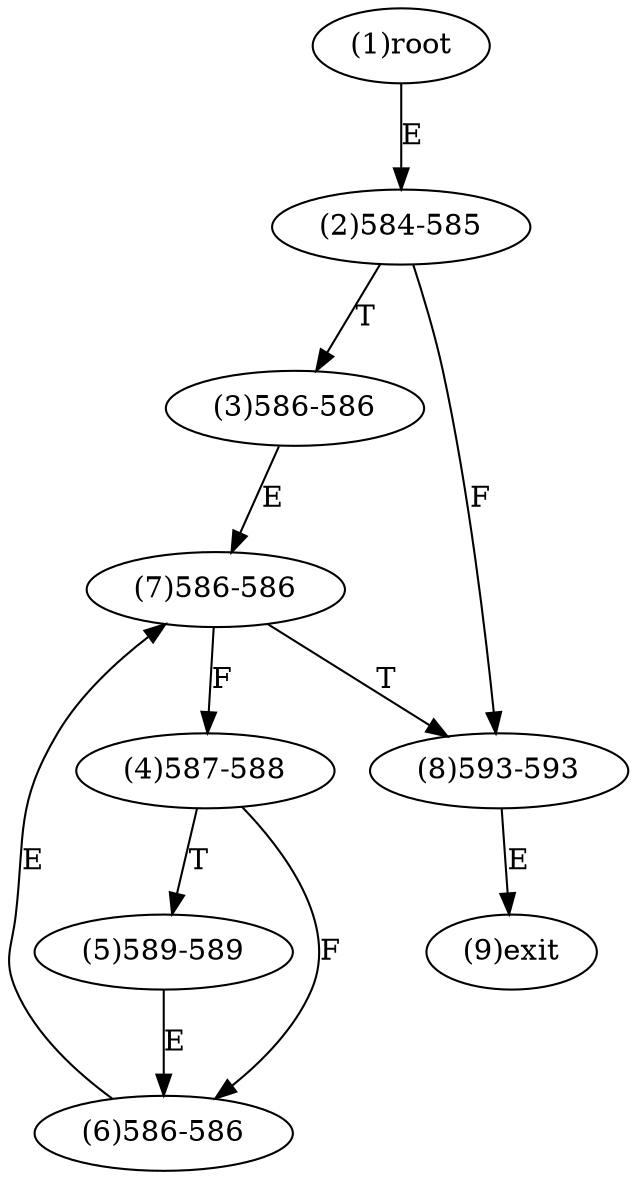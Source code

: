 digraph "" { 
1[ label="(1)root"];
2[ label="(2)584-585"];
3[ label="(3)586-586"];
4[ label="(4)587-588"];
5[ label="(5)589-589"];
6[ label="(6)586-586"];
7[ label="(7)586-586"];
8[ label="(8)593-593"];
9[ label="(9)exit"];
1->2[ label="E"];
2->8[ label="F"];
2->3[ label="T"];
3->7[ label="E"];
4->6[ label="F"];
4->5[ label="T"];
5->6[ label="E"];
6->7[ label="E"];
7->4[ label="F"];
7->8[ label="T"];
8->9[ label="E"];
}